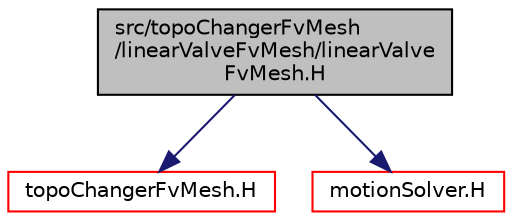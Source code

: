 digraph "src/topoChangerFvMesh/linearValveFvMesh/linearValveFvMesh.H"
{
  bgcolor="transparent";
  edge [fontname="Helvetica",fontsize="10",labelfontname="Helvetica",labelfontsize="10"];
  node [fontname="Helvetica",fontsize="10",shape=record];
  Node1 [label="src/topoChangerFvMesh\l/linearValveFvMesh/linearValve\lFvMesh.H",height=0.2,width=0.4,color="black", fillcolor="grey75", style="filled", fontcolor="black"];
  Node1 -> Node2 [color="midnightblue",fontsize="10",style="solid",fontname="Helvetica"];
  Node2 [label="topoChangerFvMesh.H",height=0.2,width=0.4,color="red",URL="$a10407.html"];
  Node1 -> Node3 [color="midnightblue",fontsize="10",style="solid",fontname="Helvetica"];
  Node3 [label="motionSolver.H",height=0.2,width=0.4,color="red",URL="$a04846.html"];
}
